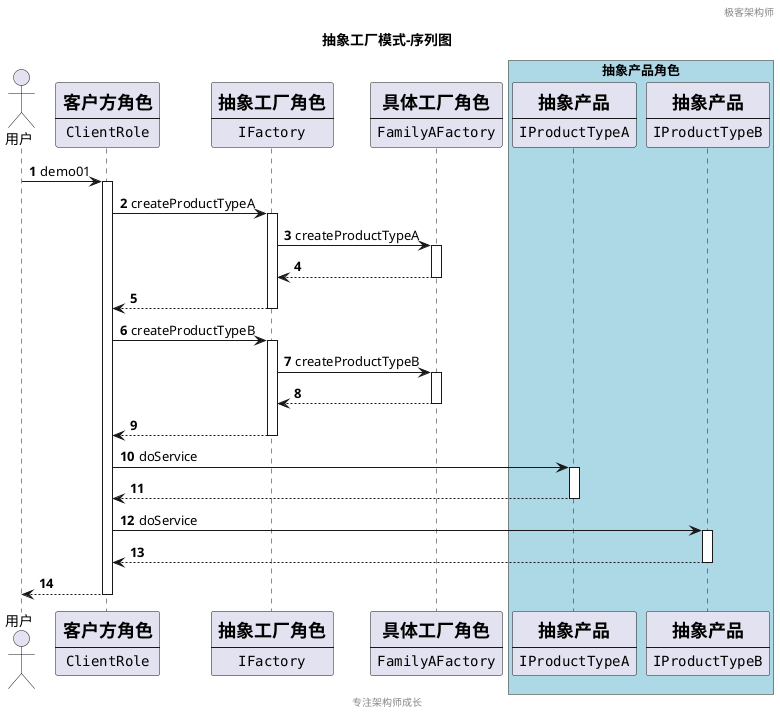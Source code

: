 @startuml
header 极客架构师
footer 专注架构师成长
title 抽象工厂模式-序列图
autonumber

actor 用户
participant ClientRole [
                               =客户方角色
                               ----
                               ""ClientRole""
                               ]

participant IFactory [
                               =抽象工厂角色
                               ----
                               ""IFactory""
                               ]
participant FamilyAFactory [
                               =具体工厂角色
                               ----
                               ""FamilyAFactory""
                               ]
box "抽象产品角色" #LightBlue
participant IProductTypeA [
                               =抽象产品
                               ----
                               ""IProductTypeA""
                               ]
participant IProductTypeB [
                               =抽象产品
                               ----
                               ""IProductTypeB""
                               ]
end box
用户 -> ClientRole : demo01
activate ClientRole
ClientRole -> IFactory : createProductTypeA
activate IFactory
IFactory -> FamilyAFactory : createProductTypeA
activate FamilyAFactory
FamilyAFactory --> IFactory
deactivate FamilyAFactory
IFactory --> ClientRole
deactivate IFactory
ClientRole -> IFactory : createProductTypeB
activate IFactory
IFactory -> FamilyAFactory : createProductTypeB
activate FamilyAFactory
FamilyAFactory --> IFactory
deactivate FamilyAFactory
IFactory --> ClientRole
deactivate IFactory
ClientRole -> IProductTypeA : doService
activate IProductTypeA
IProductTypeA --> ClientRole
deactivate IProductTypeA
ClientRole -> IProductTypeB : doService
activate IProductTypeB
IProductTypeB --> ClientRole
deactivate IProductTypeB
return
@enduml
